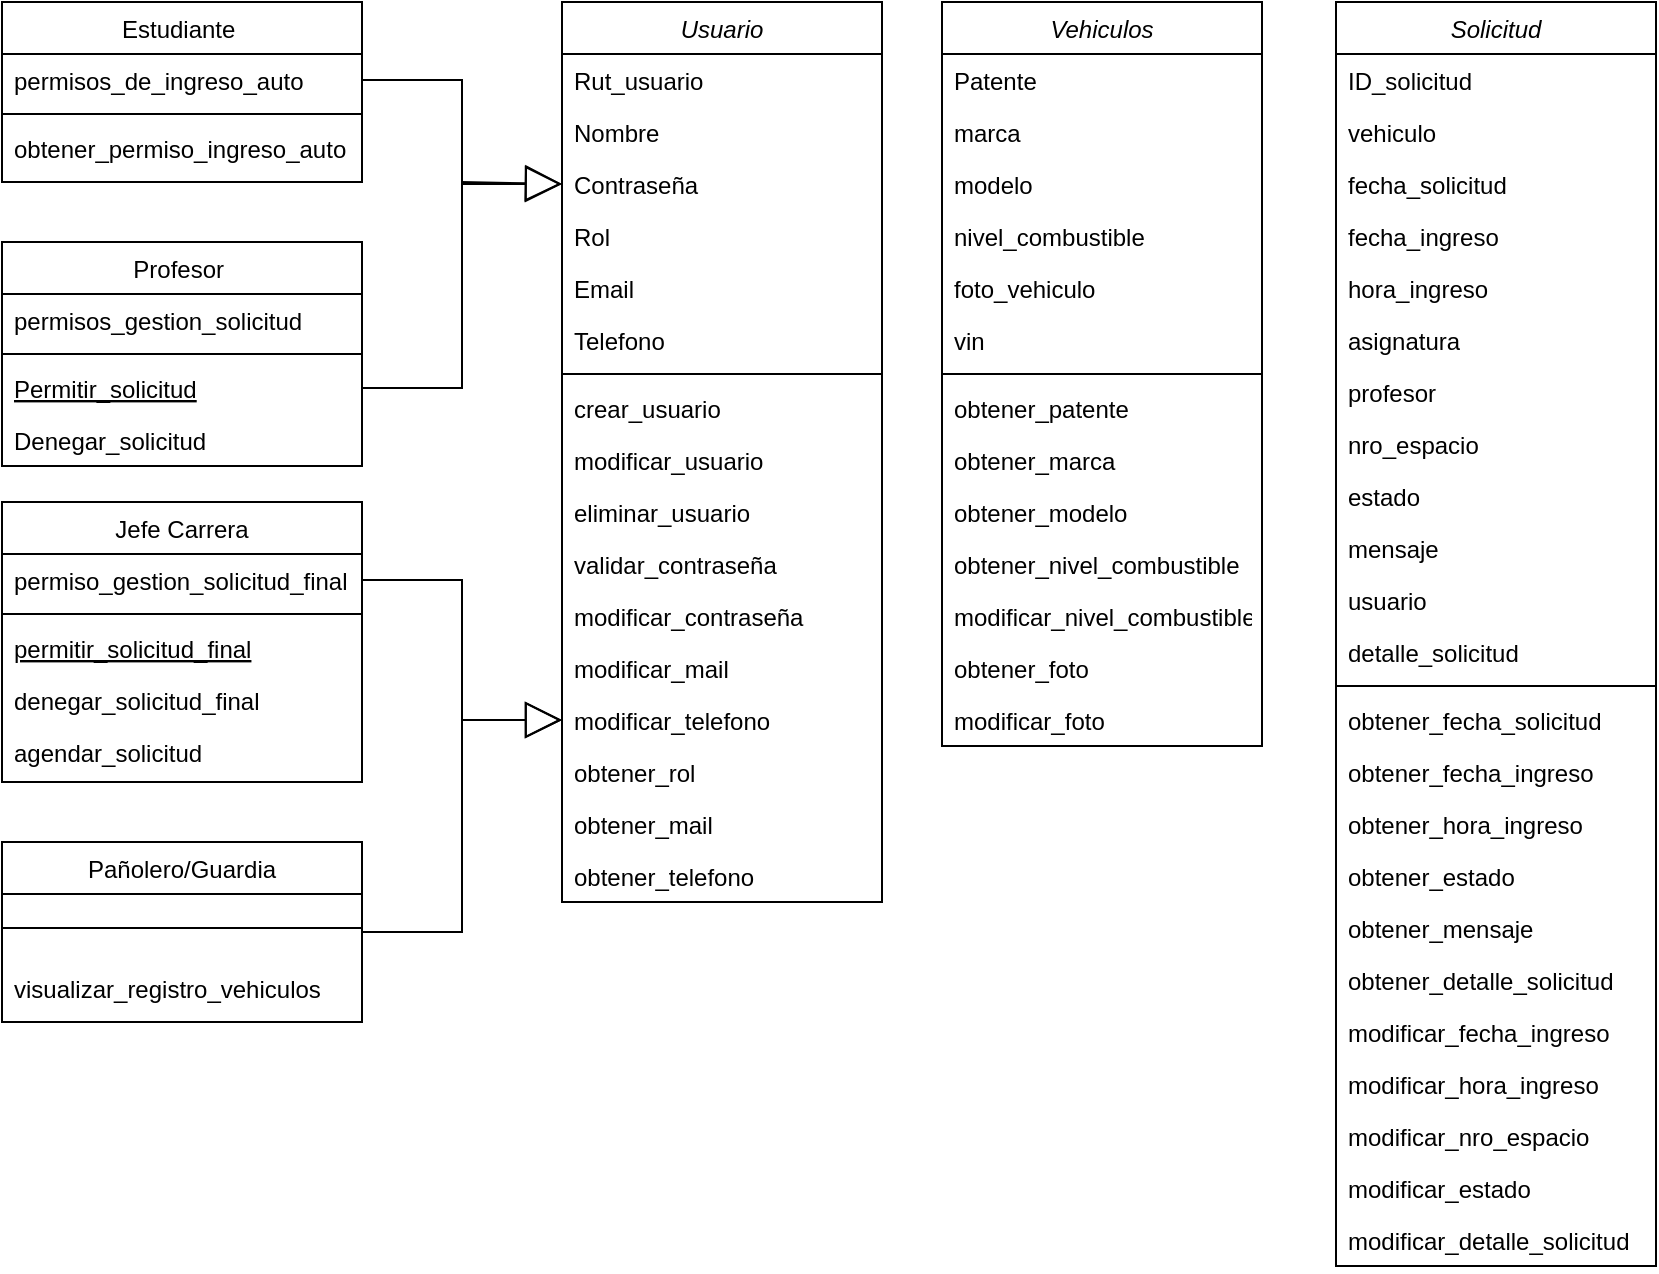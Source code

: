 <mxfile version="24.7.3" type="github">
  <diagram id="C5RBs43oDa-KdzZeNtuy" name="Page-1">
    <mxGraphModel dx="638" dy="460" grid="1" gridSize="10" guides="1" tooltips="1" connect="1" arrows="1" fold="1" page="1" pageScale="1" pageWidth="827" pageHeight="1169" math="0" shadow="0">
      <root>
        <mxCell id="WIyWlLk6GJQsqaUBKTNV-0" />
        <mxCell id="WIyWlLk6GJQsqaUBKTNV-1" parent="WIyWlLk6GJQsqaUBKTNV-0" />
        <mxCell id="zkfFHV4jXpPFQw0GAbJ--0" value="Usuario" style="swimlane;fontStyle=2;align=center;verticalAlign=top;childLayout=stackLayout;horizontal=1;startSize=26;horizontalStack=0;resizeParent=1;resizeLast=0;collapsible=1;marginBottom=0;rounded=0;shadow=0;strokeWidth=1;" parent="WIyWlLk6GJQsqaUBKTNV-1" vertex="1">
          <mxGeometry x="280" width="160" height="450" as="geometry">
            <mxRectangle x="230" y="140" width="160" height="26" as="alternateBounds" />
          </mxGeometry>
        </mxCell>
        <mxCell id="zkfFHV4jXpPFQw0GAbJ--1" value="Rut_usuario" style="text;align=left;verticalAlign=top;spacingLeft=4;spacingRight=4;overflow=hidden;rotatable=0;points=[[0,0.5],[1,0.5]];portConstraint=eastwest;" parent="zkfFHV4jXpPFQw0GAbJ--0" vertex="1">
          <mxGeometry y="26" width="160" height="26" as="geometry" />
        </mxCell>
        <mxCell id="zkfFHV4jXpPFQw0GAbJ--2" value="Nombre" style="text;align=left;verticalAlign=top;spacingLeft=4;spacingRight=4;overflow=hidden;rotatable=0;points=[[0,0.5],[1,0.5]];portConstraint=eastwest;rounded=0;shadow=0;html=0;" parent="zkfFHV4jXpPFQw0GAbJ--0" vertex="1">
          <mxGeometry y="52" width="160" height="26" as="geometry" />
        </mxCell>
        <mxCell id="zkfFHV4jXpPFQw0GAbJ--3" value="Contraseña" style="text;align=left;verticalAlign=top;spacingLeft=4;spacingRight=4;overflow=hidden;rotatable=0;points=[[0,0.5],[1,0.5]];portConstraint=eastwest;rounded=0;shadow=0;html=0;" parent="zkfFHV4jXpPFQw0GAbJ--0" vertex="1">
          <mxGeometry y="78" width="160" height="26" as="geometry" />
        </mxCell>
        <mxCell id="AEPmpZOli4dW2N7cKXhk-6" value="Rol" style="text;strokeColor=none;fillColor=none;align=left;verticalAlign=top;spacingLeft=4;spacingRight=4;overflow=hidden;rotatable=0;points=[[0,0.5],[1,0.5]];portConstraint=eastwest;whiteSpace=wrap;html=1;" vertex="1" parent="zkfFHV4jXpPFQw0GAbJ--0">
          <mxGeometry y="104" width="160" height="26" as="geometry" />
        </mxCell>
        <mxCell id="AEPmpZOli4dW2N7cKXhk-7" value="Email" style="text;strokeColor=none;fillColor=none;align=left;verticalAlign=top;spacingLeft=4;spacingRight=4;overflow=hidden;rotatable=0;points=[[0,0.5],[1,0.5]];portConstraint=eastwest;whiteSpace=wrap;html=1;" vertex="1" parent="zkfFHV4jXpPFQw0GAbJ--0">
          <mxGeometry y="130" width="160" height="26" as="geometry" />
        </mxCell>
        <mxCell id="AEPmpZOli4dW2N7cKXhk-8" value="Telefono" style="text;strokeColor=none;fillColor=none;align=left;verticalAlign=top;spacingLeft=4;spacingRight=4;overflow=hidden;rotatable=0;points=[[0,0.5],[1,0.5]];portConstraint=eastwest;whiteSpace=wrap;html=1;" vertex="1" parent="zkfFHV4jXpPFQw0GAbJ--0">
          <mxGeometry y="156" width="160" height="26" as="geometry" />
        </mxCell>
        <mxCell id="zkfFHV4jXpPFQw0GAbJ--4" value="" style="line;html=1;strokeWidth=1;align=left;verticalAlign=middle;spacingTop=-1;spacingLeft=3;spacingRight=3;rotatable=0;labelPosition=right;points=[];portConstraint=eastwest;" parent="zkfFHV4jXpPFQw0GAbJ--0" vertex="1">
          <mxGeometry y="182" width="160" height="8" as="geometry" />
        </mxCell>
        <mxCell id="AEPmpZOli4dW2N7cKXhk-19" value="crear_usuario" style="text;align=left;verticalAlign=top;spacingLeft=4;spacingRight=4;overflow=hidden;rotatable=0;points=[[0,0.5],[1,0.5]];portConstraint=eastwest;" vertex="1" parent="zkfFHV4jXpPFQw0GAbJ--0">
          <mxGeometry y="190" width="160" height="26" as="geometry" />
        </mxCell>
        <mxCell id="AEPmpZOli4dW2N7cKXhk-21" value="modificar_usuario" style="text;align=left;verticalAlign=top;spacingLeft=4;spacingRight=4;overflow=hidden;rotatable=0;points=[[0,0.5],[1,0.5]];portConstraint=eastwest;" vertex="1" parent="zkfFHV4jXpPFQw0GAbJ--0">
          <mxGeometry y="216" width="160" height="26" as="geometry" />
        </mxCell>
        <mxCell id="AEPmpZOli4dW2N7cKXhk-24" value="eliminar_usuario" style="text;align=left;verticalAlign=top;spacingLeft=4;spacingRight=4;overflow=hidden;rotatable=0;points=[[0,0.5],[1,0.5]];portConstraint=eastwest;" vertex="1" parent="zkfFHV4jXpPFQw0GAbJ--0">
          <mxGeometry y="242" width="160" height="26" as="geometry" />
        </mxCell>
        <mxCell id="AEPmpZOli4dW2N7cKXhk-25" value="validar_contraseña" style="text;align=left;verticalAlign=top;spacingLeft=4;spacingRight=4;overflow=hidden;rotatable=0;points=[[0,0.5],[1,0.5]];portConstraint=eastwest;" vertex="1" parent="zkfFHV4jXpPFQw0GAbJ--0">
          <mxGeometry y="268" width="160" height="26" as="geometry" />
        </mxCell>
        <mxCell id="AEPmpZOli4dW2N7cKXhk-23" value="modificar_contraseña" style="text;align=left;verticalAlign=top;spacingLeft=4;spacingRight=4;overflow=hidden;rotatable=0;points=[[0,0.5],[1,0.5]];portConstraint=eastwest;" vertex="1" parent="zkfFHV4jXpPFQw0GAbJ--0">
          <mxGeometry y="294" width="160" height="26" as="geometry" />
        </mxCell>
        <mxCell id="AEPmpZOli4dW2N7cKXhk-26" value="modificar_mail" style="text;align=left;verticalAlign=top;spacingLeft=4;spacingRight=4;overflow=hidden;rotatable=0;points=[[0,0.5],[1,0.5]];portConstraint=eastwest;" vertex="1" parent="zkfFHV4jXpPFQw0GAbJ--0">
          <mxGeometry y="320" width="160" height="26" as="geometry" />
        </mxCell>
        <mxCell id="AEPmpZOli4dW2N7cKXhk-27" value="modificar_telefono" style="text;align=left;verticalAlign=top;spacingLeft=4;spacingRight=4;overflow=hidden;rotatable=0;points=[[0,0.5],[1,0.5]];portConstraint=eastwest;" vertex="1" parent="zkfFHV4jXpPFQw0GAbJ--0">
          <mxGeometry y="346" width="160" height="26" as="geometry" />
        </mxCell>
        <mxCell id="AEPmpZOli4dW2N7cKXhk-20" value="obtener_rol" style="text;align=left;verticalAlign=top;spacingLeft=4;spacingRight=4;overflow=hidden;rotatable=0;points=[[0,0.5],[1,0.5]];portConstraint=eastwest;" vertex="1" parent="zkfFHV4jXpPFQw0GAbJ--0">
          <mxGeometry y="372" width="160" height="26" as="geometry" />
        </mxCell>
        <mxCell id="AEPmpZOli4dW2N7cKXhk-22" value="obtener_mail" style="text;align=left;verticalAlign=top;spacingLeft=4;spacingRight=4;overflow=hidden;rotatable=0;points=[[0,0.5],[1,0.5]];portConstraint=eastwest;" vertex="1" parent="zkfFHV4jXpPFQw0GAbJ--0">
          <mxGeometry y="398" width="160" height="26" as="geometry" />
        </mxCell>
        <mxCell id="zkfFHV4jXpPFQw0GAbJ--5" value="obtener_telefono" style="text;align=left;verticalAlign=top;spacingLeft=4;spacingRight=4;overflow=hidden;rotatable=0;points=[[0,0.5],[1,0.5]];portConstraint=eastwest;" parent="zkfFHV4jXpPFQw0GAbJ--0" vertex="1">
          <mxGeometry y="424" width="160" height="26" as="geometry" />
        </mxCell>
        <mxCell id="zkfFHV4jXpPFQw0GAbJ--6" value="Profesor " style="swimlane;fontStyle=0;align=center;verticalAlign=top;childLayout=stackLayout;horizontal=1;startSize=26;horizontalStack=0;resizeParent=1;resizeLast=0;collapsible=1;marginBottom=0;rounded=0;shadow=0;strokeWidth=1;" parent="WIyWlLk6GJQsqaUBKTNV-1" vertex="1">
          <mxGeometry y="120" width="180" height="112" as="geometry">
            <mxRectangle x="130" y="380" width="160" height="26" as="alternateBounds" />
          </mxGeometry>
        </mxCell>
        <mxCell id="zkfFHV4jXpPFQw0GAbJ--7" value="permisos_gestion_solicitud" style="text;align=left;verticalAlign=top;spacingLeft=4;spacingRight=4;overflow=hidden;rotatable=0;points=[[0,0.5],[1,0.5]];portConstraint=eastwest;" parent="zkfFHV4jXpPFQw0GAbJ--6" vertex="1">
          <mxGeometry y="26" width="180" height="26" as="geometry" />
        </mxCell>
        <mxCell id="zkfFHV4jXpPFQw0GAbJ--9" value="" style="line;html=1;strokeWidth=1;align=left;verticalAlign=middle;spacingTop=-1;spacingLeft=3;spacingRight=3;rotatable=0;labelPosition=right;points=[];portConstraint=eastwest;" parent="zkfFHV4jXpPFQw0GAbJ--6" vertex="1">
          <mxGeometry y="52" width="180" height="8" as="geometry" />
        </mxCell>
        <mxCell id="zkfFHV4jXpPFQw0GAbJ--10" value="Permitir_solicitud" style="text;align=left;verticalAlign=top;spacingLeft=4;spacingRight=4;overflow=hidden;rotatable=0;points=[[0,0.5],[1,0.5]];portConstraint=eastwest;fontStyle=4" parent="zkfFHV4jXpPFQw0GAbJ--6" vertex="1">
          <mxGeometry y="60" width="180" height="26" as="geometry" />
        </mxCell>
        <mxCell id="zkfFHV4jXpPFQw0GAbJ--11" value="Denegar_solicitud" style="text;align=left;verticalAlign=top;spacingLeft=4;spacingRight=4;overflow=hidden;rotatable=0;points=[[0,0.5],[1,0.5]];portConstraint=eastwest;" parent="zkfFHV4jXpPFQw0GAbJ--6" vertex="1">
          <mxGeometry y="86" width="180" height="26" as="geometry" />
        </mxCell>
        <mxCell id="zkfFHV4jXpPFQw0GAbJ--13" value="Pañolero/Guardia" style="swimlane;fontStyle=0;align=center;verticalAlign=top;childLayout=stackLayout;horizontal=1;startSize=26;horizontalStack=0;resizeParent=1;resizeLast=0;collapsible=1;marginBottom=0;rounded=0;shadow=0;strokeWidth=1;" parent="WIyWlLk6GJQsqaUBKTNV-1" vertex="1">
          <mxGeometry y="420" width="180" height="90" as="geometry">
            <mxRectangle x="340" y="380" width="170" height="26" as="alternateBounds" />
          </mxGeometry>
        </mxCell>
        <mxCell id="zkfFHV4jXpPFQw0GAbJ--15" value="" style="line;html=1;strokeWidth=1;align=left;verticalAlign=middle;spacingTop=-1;spacingLeft=3;spacingRight=3;rotatable=0;labelPosition=right;points=[];portConstraint=eastwest;" parent="zkfFHV4jXpPFQw0GAbJ--13" vertex="1">
          <mxGeometry y="26" width="180" height="34" as="geometry" />
        </mxCell>
        <mxCell id="AEPmpZOli4dW2N7cKXhk-40" value="visualizar_registro_vehiculos" style="text;align=left;verticalAlign=top;spacingLeft=4;spacingRight=4;overflow=hidden;rotatable=0;points=[[0,0.5],[1,0.5]];portConstraint=eastwest;" vertex="1" parent="zkfFHV4jXpPFQw0GAbJ--13">
          <mxGeometry y="60" width="180" height="26" as="geometry" />
        </mxCell>
        <mxCell id="zkfFHV4jXpPFQw0GAbJ--17" value="Estudiante " style="swimlane;fontStyle=0;align=center;verticalAlign=top;childLayout=stackLayout;horizontal=1;startSize=26;horizontalStack=0;resizeParent=1;resizeLast=0;collapsible=1;marginBottom=0;rounded=0;shadow=0;strokeWidth=1;" parent="WIyWlLk6GJQsqaUBKTNV-1" vertex="1">
          <mxGeometry width="180" height="90" as="geometry">
            <mxRectangle x="550" y="140" width="160" height="26" as="alternateBounds" />
          </mxGeometry>
        </mxCell>
        <mxCell id="zkfFHV4jXpPFQw0GAbJ--22" value="permisos_de_ingreso_auto" style="text;align=left;verticalAlign=top;spacingLeft=4;spacingRight=4;overflow=hidden;rotatable=0;points=[[0,0.5],[1,0.5]];portConstraint=eastwest;rounded=0;shadow=0;html=0;" parent="zkfFHV4jXpPFQw0GAbJ--17" vertex="1">
          <mxGeometry y="26" width="180" height="26" as="geometry" />
        </mxCell>
        <mxCell id="zkfFHV4jXpPFQw0GAbJ--23" value="" style="line;html=1;strokeWidth=1;align=left;verticalAlign=middle;spacingTop=-1;spacingLeft=3;spacingRight=3;rotatable=0;labelPosition=right;points=[];portConstraint=eastwest;" parent="zkfFHV4jXpPFQw0GAbJ--17" vertex="1">
          <mxGeometry y="52" width="180" height="8" as="geometry" />
        </mxCell>
        <mxCell id="zkfFHV4jXpPFQw0GAbJ--25" value="obtener_permiso_ingreso_auto" style="text;align=left;verticalAlign=top;spacingLeft=4;spacingRight=4;overflow=hidden;rotatable=0;points=[[0,0.5],[1,0.5]];portConstraint=eastwest;" parent="zkfFHV4jXpPFQw0GAbJ--17" vertex="1">
          <mxGeometry y="60" width="180" height="26" as="geometry" />
        </mxCell>
        <mxCell id="AEPmpZOli4dW2N7cKXhk-4" value="" style="endArrow=block;endSize=16;endFill=0;html=1;rounded=0;exitX=1;exitY=0.5;exitDx=0;exitDy=0;entryX=0;entryY=0.5;entryDx=0;entryDy=0;edgeStyle=orthogonalEdgeStyle;" edge="1" parent="WIyWlLk6GJQsqaUBKTNV-1" source="zkfFHV4jXpPFQw0GAbJ--22" target="zkfFHV4jXpPFQw0GAbJ--3">
          <mxGeometry width="160" relative="1" as="geometry">
            <mxPoint x="160" y="39" as="sourcePoint" />
            <mxPoint x="440" y="300" as="targetPoint" />
          </mxGeometry>
        </mxCell>
        <mxCell id="AEPmpZOli4dW2N7cKXhk-31" value="Jefe Carrera" style="swimlane;fontStyle=0;align=center;verticalAlign=top;childLayout=stackLayout;horizontal=1;startSize=26;horizontalStack=0;resizeParent=1;resizeLast=0;collapsible=1;marginBottom=0;rounded=0;shadow=0;strokeWidth=1;" vertex="1" parent="WIyWlLk6GJQsqaUBKTNV-1">
          <mxGeometry y="250" width="180" height="140" as="geometry">
            <mxRectangle x="130" y="380" width="160" height="26" as="alternateBounds" />
          </mxGeometry>
        </mxCell>
        <mxCell id="AEPmpZOli4dW2N7cKXhk-32" value="permiso_gestion_solicitud_final" style="text;align=left;verticalAlign=top;spacingLeft=4;spacingRight=4;overflow=hidden;rotatable=0;points=[[0,0.5],[1,0.5]];portConstraint=eastwest;" vertex="1" parent="AEPmpZOli4dW2N7cKXhk-31">
          <mxGeometry y="26" width="180" height="26" as="geometry" />
        </mxCell>
        <mxCell id="AEPmpZOli4dW2N7cKXhk-33" value="" style="line;html=1;strokeWidth=1;align=left;verticalAlign=middle;spacingTop=-1;spacingLeft=3;spacingRight=3;rotatable=0;labelPosition=right;points=[];portConstraint=eastwest;" vertex="1" parent="AEPmpZOli4dW2N7cKXhk-31">
          <mxGeometry y="52" width="180" height="8" as="geometry" />
        </mxCell>
        <mxCell id="AEPmpZOli4dW2N7cKXhk-34" value="permitir_solicitud_final" style="text;align=left;verticalAlign=top;spacingLeft=4;spacingRight=4;overflow=hidden;rotatable=0;points=[[0,0.5],[1,0.5]];portConstraint=eastwest;fontStyle=4" vertex="1" parent="AEPmpZOli4dW2N7cKXhk-31">
          <mxGeometry y="60" width="180" height="26" as="geometry" />
        </mxCell>
        <mxCell id="AEPmpZOli4dW2N7cKXhk-35" value="denegar_solicitud_final" style="text;align=left;verticalAlign=top;spacingLeft=4;spacingRight=4;overflow=hidden;rotatable=0;points=[[0,0.5],[1,0.5]];portConstraint=eastwest;" vertex="1" parent="AEPmpZOli4dW2N7cKXhk-31">
          <mxGeometry y="86" width="180" height="26" as="geometry" />
        </mxCell>
        <mxCell id="AEPmpZOli4dW2N7cKXhk-37" value="agendar_solicitud" style="text;align=left;verticalAlign=top;spacingLeft=4;spacingRight=4;overflow=hidden;rotatable=0;points=[[0,0.5],[1,0.5]];portConstraint=eastwest;" vertex="1" parent="AEPmpZOli4dW2N7cKXhk-31">
          <mxGeometry y="112" width="180" height="26" as="geometry" />
        </mxCell>
        <mxCell id="AEPmpZOli4dW2N7cKXhk-38" value="" style="endArrow=block;endSize=16;endFill=0;html=1;rounded=0;entryX=0;entryY=0.5;entryDx=0;entryDy=0;exitX=1;exitY=0.5;exitDx=0;exitDy=0;edgeStyle=orthogonalEdgeStyle;" edge="1" parent="WIyWlLk6GJQsqaUBKTNV-1" source="AEPmpZOli4dW2N7cKXhk-32" target="AEPmpZOli4dW2N7cKXhk-27">
          <mxGeometry width="160" relative="1" as="geometry">
            <mxPoint x="180" y="346" as="sourcePoint" />
            <mxPoint x="340" y="346" as="targetPoint" />
          </mxGeometry>
        </mxCell>
        <mxCell id="AEPmpZOli4dW2N7cKXhk-41" value="" style="endArrow=block;endSize=16;endFill=0;html=1;rounded=0;exitX=1;exitY=0.5;exitDx=0;exitDy=0;entryX=0;entryY=0.5;entryDx=0;entryDy=0;edgeStyle=orthogonalEdgeStyle;" edge="1" parent="WIyWlLk6GJQsqaUBKTNV-1" source="zkfFHV4jXpPFQw0GAbJ--13" target="AEPmpZOli4dW2N7cKXhk-27">
          <mxGeometry width="160" relative="1" as="geometry">
            <mxPoint x="200" y="490" as="sourcePoint" />
            <mxPoint x="360" y="490" as="targetPoint" />
          </mxGeometry>
        </mxCell>
        <mxCell id="AEPmpZOli4dW2N7cKXhk-61" value="Solicitud" style="swimlane;fontStyle=2;align=center;verticalAlign=top;childLayout=stackLayout;horizontal=1;startSize=26;horizontalStack=0;resizeParent=1;resizeLast=0;collapsible=1;marginBottom=0;rounded=0;shadow=0;strokeWidth=1;" vertex="1" parent="WIyWlLk6GJQsqaUBKTNV-1">
          <mxGeometry x="667" width="160" height="632" as="geometry">
            <mxRectangle x="230" y="140" width="160" height="26" as="alternateBounds" />
          </mxGeometry>
        </mxCell>
        <mxCell id="AEPmpZOli4dW2N7cKXhk-62" value="ID_solicitud " style="text;align=left;verticalAlign=top;spacingLeft=4;spacingRight=4;overflow=hidden;rotatable=0;points=[[0,0.5],[1,0.5]];portConstraint=eastwest;" vertex="1" parent="AEPmpZOli4dW2N7cKXhk-61">
          <mxGeometry y="26" width="160" height="26" as="geometry" />
        </mxCell>
        <mxCell id="AEPmpZOli4dW2N7cKXhk-63" value="vehiculo" style="text;align=left;verticalAlign=top;spacingLeft=4;spacingRight=4;overflow=hidden;rotatable=0;points=[[0,0.5],[1,0.5]];portConstraint=eastwest;rounded=0;shadow=0;html=0;" vertex="1" parent="AEPmpZOli4dW2N7cKXhk-61">
          <mxGeometry y="52" width="160" height="26" as="geometry" />
        </mxCell>
        <mxCell id="AEPmpZOli4dW2N7cKXhk-64" value="fecha_solicitud" style="text;align=left;verticalAlign=top;spacingLeft=4;spacingRight=4;overflow=hidden;rotatable=0;points=[[0,0.5],[1,0.5]];portConstraint=eastwest;rounded=0;shadow=0;html=0;" vertex="1" parent="AEPmpZOli4dW2N7cKXhk-61">
          <mxGeometry y="78" width="160" height="26" as="geometry" />
        </mxCell>
        <mxCell id="AEPmpZOli4dW2N7cKXhk-66" value="fecha_ingreso" style="text;strokeColor=none;fillColor=none;align=left;verticalAlign=top;spacingLeft=4;spacingRight=4;overflow=hidden;rotatable=0;points=[[0,0.5],[1,0.5]];portConstraint=eastwest;whiteSpace=wrap;html=1;" vertex="1" parent="AEPmpZOli4dW2N7cKXhk-61">
          <mxGeometry y="104" width="160" height="26" as="geometry" />
        </mxCell>
        <mxCell id="AEPmpZOli4dW2N7cKXhk-104" value="hora_ingreso" style="text;strokeColor=none;fillColor=none;align=left;verticalAlign=top;spacingLeft=4;spacingRight=4;overflow=hidden;rotatable=0;points=[[0,0.5],[1,0.5]];portConstraint=eastwest;whiteSpace=wrap;html=1;" vertex="1" parent="AEPmpZOli4dW2N7cKXhk-61">
          <mxGeometry y="130" width="160" height="26" as="geometry" />
        </mxCell>
        <mxCell id="AEPmpZOli4dW2N7cKXhk-65" value="asignatura" style="text;strokeColor=none;fillColor=none;align=left;verticalAlign=top;spacingLeft=4;spacingRight=4;overflow=hidden;rotatable=0;points=[[0,0.5],[1,0.5]];portConstraint=eastwest;whiteSpace=wrap;html=1;" vertex="1" parent="AEPmpZOli4dW2N7cKXhk-61">
          <mxGeometry y="156" width="160" height="26" as="geometry" />
        </mxCell>
        <mxCell id="AEPmpZOli4dW2N7cKXhk-101" value="profesor" style="text;strokeColor=none;fillColor=none;align=left;verticalAlign=top;spacingLeft=4;spacingRight=4;overflow=hidden;rotatable=0;points=[[0,0.5],[1,0.5]];portConstraint=eastwest;whiteSpace=wrap;html=1;" vertex="1" parent="AEPmpZOli4dW2N7cKXhk-61">
          <mxGeometry y="182" width="160" height="26" as="geometry" />
        </mxCell>
        <mxCell id="AEPmpZOli4dW2N7cKXhk-102" value="nro_espacio" style="text;strokeColor=none;fillColor=none;align=left;verticalAlign=top;spacingLeft=4;spacingRight=4;overflow=hidden;rotatable=0;points=[[0,0.5],[1,0.5]];portConstraint=eastwest;whiteSpace=wrap;html=1;" vertex="1" parent="AEPmpZOli4dW2N7cKXhk-61">
          <mxGeometry y="208" width="160" height="26" as="geometry" />
        </mxCell>
        <mxCell id="AEPmpZOli4dW2N7cKXhk-100" value="estado" style="text;strokeColor=none;fillColor=none;align=left;verticalAlign=top;spacingLeft=4;spacingRight=4;overflow=hidden;rotatable=0;points=[[0,0.5],[1,0.5]];portConstraint=eastwest;whiteSpace=wrap;html=1;" vertex="1" parent="AEPmpZOli4dW2N7cKXhk-61">
          <mxGeometry y="234" width="160" height="26" as="geometry" />
        </mxCell>
        <mxCell id="AEPmpZOli4dW2N7cKXhk-99" value="mensaje" style="text;strokeColor=none;fillColor=none;align=left;verticalAlign=top;spacingLeft=4;spacingRight=4;overflow=hidden;rotatable=0;points=[[0,0.5],[1,0.5]];portConstraint=eastwest;whiteSpace=wrap;html=1;" vertex="1" parent="AEPmpZOli4dW2N7cKXhk-61">
          <mxGeometry y="260" width="160" height="26" as="geometry" />
        </mxCell>
        <mxCell id="AEPmpZOli4dW2N7cKXhk-103" value="usuario" style="text;strokeColor=none;fillColor=none;align=left;verticalAlign=top;spacingLeft=4;spacingRight=4;overflow=hidden;rotatable=0;points=[[0,0.5],[1,0.5]];portConstraint=eastwest;whiteSpace=wrap;html=1;" vertex="1" parent="AEPmpZOli4dW2N7cKXhk-61">
          <mxGeometry y="286" width="160" height="26" as="geometry" />
        </mxCell>
        <mxCell id="AEPmpZOli4dW2N7cKXhk-67" value="detalle_solicitud" style="text;strokeColor=none;fillColor=none;align=left;verticalAlign=top;spacingLeft=4;spacingRight=4;overflow=hidden;rotatable=0;points=[[0,0.5],[1,0.5]];portConstraint=eastwest;whiteSpace=wrap;html=1;" vertex="1" parent="AEPmpZOli4dW2N7cKXhk-61">
          <mxGeometry y="312" width="160" height="26" as="geometry" />
        </mxCell>
        <mxCell id="AEPmpZOli4dW2N7cKXhk-69" value="" style="line;html=1;strokeWidth=1;align=left;verticalAlign=middle;spacingTop=-1;spacingLeft=3;spacingRight=3;rotatable=0;labelPosition=right;points=[];portConstraint=eastwest;" vertex="1" parent="AEPmpZOli4dW2N7cKXhk-61">
          <mxGeometry y="338" width="160" height="8" as="geometry" />
        </mxCell>
        <mxCell id="AEPmpZOli4dW2N7cKXhk-72" value="obtener_fecha_solicitud" style="text;align=left;verticalAlign=top;spacingLeft=4;spacingRight=4;overflow=hidden;rotatable=0;points=[[0,0.5],[1,0.5]];portConstraint=eastwest;" vertex="1" parent="AEPmpZOli4dW2N7cKXhk-61">
          <mxGeometry y="346" width="160" height="26" as="geometry" />
        </mxCell>
        <mxCell id="AEPmpZOli4dW2N7cKXhk-70" value="obtener_fecha_ingreso" style="text;align=left;verticalAlign=top;spacingLeft=4;spacingRight=4;overflow=hidden;rotatable=0;points=[[0,0.5],[1,0.5]];portConstraint=eastwest;" vertex="1" parent="AEPmpZOli4dW2N7cKXhk-61">
          <mxGeometry y="372" width="160" height="26" as="geometry" />
        </mxCell>
        <mxCell id="AEPmpZOli4dW2N7cKXhk-71" value="obtener_hora_ingreso" style="text;align=left;verticalAlign=top;spacingLeft=4;spacingRight=4;overflow=hidden;rotatable=0;points=[[0,0.5],[1,0.5]];portConstraint=eastwest;" vertex="1" parent="AEPmpZOli4dW2N7cKXhk-61">
          <mxGeometry y="398" width="160" height="26" as="geometry" />
        </mxCell>
        <mxCell id="AEPmpZOli4dW2N7cKXhk-73" value="obtener_estado" style="text;align=left;verticalAlign=top;spacingLeft=4;spacingRight=4;overflow=hidden;rotatable=0;points=[[0,0.5],[1,0.5]];portConstraint=eastwest;" vertex="1" parent="AEPmpZOli4dW2N7cKXhk-61">
          <mxGeometry y="424" width="160" height="26" as="geometry" />
        </mxCell>
        <mxCell id="AEPmpZOli4dW2N7cKXhk-74" value="obtener_mensaje" style="text;align=left;verticalAlign=top;spacingLeft=4;spacingRight=4;overflow=hidden;rotatable=0;points=[[0,0.5],[1,0.5]];portConstraint=eastwest;" vertex="1" parent="AEPmpZOli4dW2N7cKXhk-61">
          <mxGeometry y="450" width="160" height="26" as="geometry" />
        </mxCell>
        <mxCell id="AEPmpZOli4dW2N7cKXhk-75" value="obtener_detalle_solicitud" style="text;align=left;verticalAlign=top;spacingLeft=4;spacingRight=4;overflow=hidden;rotatable=0;points=[[0,0.5],[1,0.5]];portConstraint=eastwest;" vertex="1" parent="AEPmpZOli4dW2N7cKXhk-61">
          <mxGeometry y="476" width="160" height="26" as="geometry" />
        </mxCell>
        <mxCell id="AEPmpZOli4dW2N7cKXhk-76" value="modificar_fecha_ingreso" style="text;align=left;verticalAlign=top;spacingLeft=4;spacingRight=4;overflow=hidden;rotatable=0;points=[[0,0.5],[1,0.5]];portConstraint=eastwest;" vertex="1" parent="AEPmpZOli4dW2N7cKXhk-61">
          <mxGeometry y="502" width="160" height="26" as="geometry" />
        </mxCell>
        <mxCell id="AEPmpZOli4dW2N7cKXhk-77" value="modificar_hora_ingreso" style="text;align=left;verticalAlign=top;spacingLeft=4;spacingRight=4;overflow=hidden;rotatable=0;points=[[0,0.5],[1,0.5]];portConstraint=eastwest;" vertex="1" parent="AEPmpZOli4dW2N7cKXhk-61">
          <mxGeometry y="528" width="160" height="26" as="geometry" />
        </mxCell>
        <mxCell id="AEPmpZOli4dW2N7cKXhk-98" value="modificar_nro_espacio" style="text;align=left;verticalAlign=top;spacingLeft=4;spacingRight=4;overflow=hidden;rotatable=0;points=[[0,0.5],[1,0.5]];portConstraint=eastwest;" vertex="1" parent="AEPmpZOli4dW2N7cKXhk-61">
          <mxGeometry y="554" width="160" height="26" as="geometry" />
        </mxCell>
        <mxCell id="AEPmpZOli4dW2N7cKXhk-78" value="modificar_estado" style="text;align=left;verticalAlign=top;spacingLeft=4;spacingRight=4;overflow=hidden;rotatable=0;points=[[0,0.5],[1,0.5]];portConstraint=eastwest;" vertex="1" parent="AEPmpZOli4dW2N7cKXhk-61">
          <mxGeometry y="580" width="160" height="26" as="geometry" />
        </mxCell>
        <mxCell id="AEPmpZOli4dW2N7cKXhk-79" value="modificar_detalle_solicitud" style="text;align=left;verticalAlign=top;spacingLeft=4;spacingRight=4;overflow=hidden;rotatable=0;points=[[0,0.5],[1,0.5]];portConstraint=eastwest;" vertex="1" parent="AEPmpZOli4dW2N7cKXhk-61">
          <mxGeometry y="606" width="160" height="26" as="geometry" />
        </mxCell>
        <mxCell id="AEPmpZOli4dW2N7cKXhk-30" value="" style="endArrow=block;endSize=16;endFill=0;html=1;rounded=0;entryX=0;entryY=0.5;entryDx=0;entryDy=0;exitX=1;exitY=0.5;exitDx=0;exitDy=0;" edge="1" parent="WIyWlLk6GJQsqaUBKTNV-1" source="zkfFHV4jXpPFQw0GAbJ--10" target="zkfFHV4jXpPFQw0GAbJ--3">
          <mxGeometry width="160" relative="1" as="geometry">
            <mxPoint x="180" y="181" as="sourcePoint" />
            <mxPoint x="280" y="90" as="targetPoint" />
            <Array as="points">
              <mxPoint x="230" y="193" />
              <mxPoint x="230" y="90" />
            </Array>
          </mxGeometry>
        </mxCell>
        <mxCell id="AEPmpZOli4dW2N7cKXhk-80" value="Vehiculos" style="swimlane;fontStyle=2;align=center;verticalAlign=top;childLayout=stackLayout;horizontal=1;startSize=26;horizontalStack=0;resizeParent=1;resizeLast=0;collapsible=1;marginBottom=0;rounded=0;shadow=0;strokeWidth=1;" vertex="1" parent="WIyWlLk6GJQsqaUBKTNV-1">
          <mxGeometry x="470" width="160" height="372" as="geometry">
            <mxRectangle x="230" y="140" width="160" height="26" as="alternateBounds" />
          </mxGeometry>
        </mxCell>
        <mxCell id="AEPmpZOli4dW2N7cKXhk-81" value="Patente " style="text;align=left;verticalAlign=top;spacingLeft=4;spacingRight=4;overflow=hidden;rotatable=0;points=[[0,0.5],[1,0.5]];portConstraint=eastwest;" vertex="1" parent="AEPmpZOli4dW2N7cKXhk-80">
          <mxGeometry y="26" width="160" height="26" as="geometry" />
        </mxCell>
        <mxCell id="AEPmpZOli4dW2N7cKXhk-82" value="marca" style="text;align=left;verticalAlign=top;spacingLeft=4;spacingRight=4;overflow=hidden;rotatable=0;points=[[0,0.5],[1,0.5]];portConstraint=eastwest;rounded=0;shadow=0;html=0;" vertex="1" parent="AEPmpZOli4dW2N7cKXhk-80">
          <mxGeometry y="52" width="160" height="26" as="geometry" />
        </mxCell>
        <mxCell id="AEPmpZOli4dW2N7cKXhk-83" value="modelo" style="text;align=left;verticalAlign=top;spacingLeft=4;spacingRight=4;overflow=hidden;rotatable=0;points=[[0,0.5],[1,0.5]];portConstraint=eastwest;rounded=0;shadow=0;html=0;" vertex="1" parent="AEPmpZOli4dW2N7cKXhk-80">
          <mxGeometry y="78" width="160" height="26" as="geometry" />
        </mxCell>
        <mxCell id="AEPmpZOli4dW2N7cKXhk-84" value="nivel_combustible" style="text;strokeColor=none;fillColor=none;align=left;verticalAlign=top;spacingLeft=4;spacingRight=4;overflow=hidden;rotatable=0;points=[[0,0.5],[1,0.5]];portConstraint=eastwest;whiteSpace=wrap;html=1;" vertex="1" parent="AEPmpZOli4dW2N7cKXhk-80">
          <mxGeometry y="104" width="160" height="26" as="geometry" />
        </mxCell>
        <mxCell id="AEPmpZOli4dW2N7cKXhk-85" value="foto_vehiculo" style="text;strokeColor=none;fillColor=none;align=left;verticalAlign=top;spacingLeft=4;spacingRight=4;overflow=hidden;rotatable=0;points=[[0,0.5],[1,0.5]];portConstraint=eastwest;whiteSpace=wrap;html=1;" vertex="1" parent="AEPmpZOli4dW2N7cKXhk-80">
          <mxGeometry y="130" width="160" height="26" as="geometry" />
        </mxCell>
        <mxCell id="AEPmpZOli4dW2N7cKXhk-86" value="vin" style="text;strokeColor=none;fillColor=none;align=left;verticalAlign=top;spacingLeft=4;spacingRight=4;overflow=hidden;rotatable=0;points=[[0,0.5],[1,0.5]];portConstraint=eastwest;whiteSpace=wrap;html=1;" vertex="1" parent="AEPmpZOli4dW2N7cKXhk-80">
          <mxGeometry y="156" width="160" height="26" as="geometry" />
        </mxCell>
        <mxCell id="AEPmpZOli4dW2N7cKXhk-87" value="" style="line;html=1;strokeWidth=1;align=left;verticalAlign=middle;spacingTop=-1;spacingLeft=3;spacingRight=3;rotatable=0;labelPosition=right;points=[];portConstraint=eastwest;" vertex="1" parent="AEPmpZOli4dW2N7cKXhk-80">
          <mxGeometry y="182" width="160" height="8" as="geometry" />
        </mxCell>
        <mxCell id="AEPmpZOli4dW2N7cKXhk-88" value="obtener_patente" style="text;align=left;verticalAlign=top;spacingLeft=4;spacingRight=4;overflow=hidden;rotatable=0;points=[[0,0.5],[1,0.5]];portConstraint=eastwest;" vertex="1" parent="AEPmpZOli4dW2N7cKXhk-80">
          <mxGeometry y="190" width="160" height="26" as="geometry" />
        </mxCell>
        <mxCell id="AEPmpZOli4dW2N7cKXhk-89" value="obtener_marca" style="text;align=left;verticalAlign=top;spacingLeft=4;spacingRight=4;overflow=hidden;rotatable=0;points=[[0,0.5],[1,0.5]];portConstraint=eastwest;" vertex="1" parent="AEPmpZOli4dW2N7cKXhk-80">
          <mxGeometry y="216" width="160" height="26" as="geometry" />
        </mxCell>
        <mxCell id="AEPmpZOli4dW2N7cKXhk-90" value="obtener_modelo" style="text;align=left;verticalAlign=top;spacingLeft=4;spacingRight=4;overflow=hidden;rotatable=0;points=[[0,0.5],[1,0.5]];portConstraint=eastwest;" vertex="1" parent="AEPmpZOli4dW2N7cKXhk-80">
          <mxGeometry y="242" width="160" height="26" as="geometry" />
        </mxCell>
        <mxCell id="AEPmpZOli4dW2N7cKXhk-91" value="obtener_nivel_combustible" style="text;align=left;verticalAlign=top;spacingLeft=4;spacingRight=4;overflow=hidden;rotatable=0;points=[[0,0.5],[1,0.5]];portConstraint=eastwest;" vertex="1" parent="AEPmpZOli4dW2N7cKXhk-80">
          <mxGeometry y="268" width="160" height="26" as="geometry" />
        </mxCell>
        <mxCell id="AEPmpZOli4dW2N7cKXhk-92" value="modificar_nivel_combustible" style="text;align=left;verticalAlign=top;spacingLeft=4;spacingRight=4;overflow=hidden;rotatable=0;points=[[0,0.5],[1,0.5]];portConstraint=eastwest;" vertex="1" parent="AEPmpZOli4dW2N7cKXhk-80">
          <mxGeometry y="294" width="160" height="26" as="geometry" />
        </mxCell>
        <mxCell id="AEPmpZOli4dW2N7cKXhk-93" value="obtener_foto" style="text;align=left;verticalAlign=top;spacingLeft=4;spacingRight=4;overflow=hidden;rotatable=0;points=[[0,0.5],[1,0.5]];portConstraint=eastwest;" vertex="1" parent="AEPmpZOli4dW2N7cKXhk-80">
          <mxGeometry y="320" width="160" height="26" as="geometry" />
        </mxCell>
        <mxCell id="AEPmpZOli4dW2N7cKXhk-94" value="modificar_foto" style="text;align=left;verticalAlign=top;spacingLeft=4;spacingRight=4;overflow=hidden;rotatable=0;points=[[0,0.5],[1,0.5]];portConstraint=eastwest;" vertex="1" parent="AEPmpZOli4dW2N7cKXhk-80">
          <mxGeometry y="346" width="160" height="26" as="geometry" />
        </mxCell>
      </root>
    </mxGraphModel>
  </diagram>
</mxfile>
